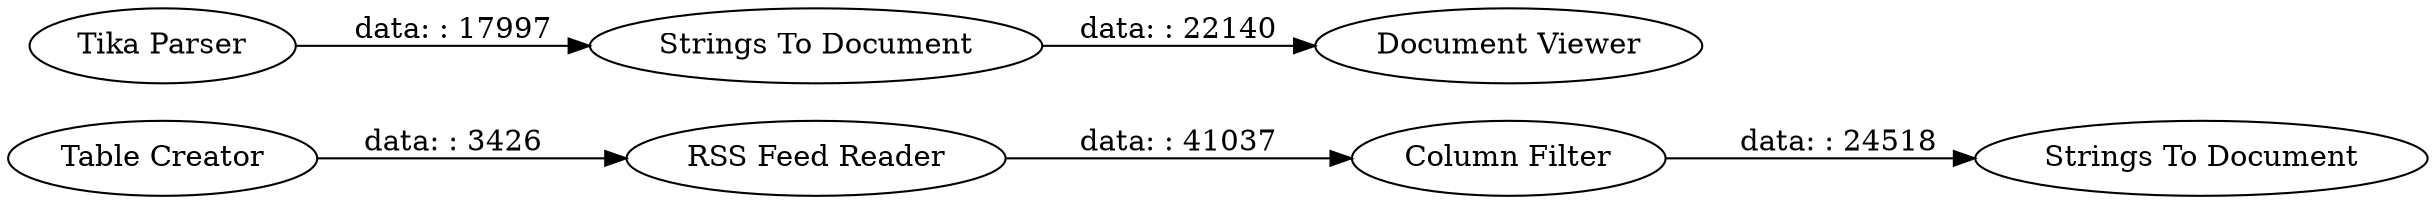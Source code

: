 digraph {
	"6563160069784522449_60" [label="Column Filter"]
	"6563160069784522449_42" [label="Table Creator"]
	"6563160069784522449_63" [label="Strings To Document"]
	"6563160069784522449_61" [label="Strings To Document"]
	"6563160069784522449_64" [label="Document Viewer"]
	"6563160069784522449_53" [label="RSS Feed Reader"]
	"6563160069784522449_62" [label="Tika Parser"]
	"6563160069784522449_53" -> "6563160069784522449_60" [label="data: : 41037"]
	"6563160069784522449_62" -> "6563160069784522449_63" [label="data: : 17997"]
	"6563160069784522449_60" -> "6563160069784522449_61" [label="data: : 24518"]
	"6563160069784522449_63" -> "6563160069784522449_64" [label="data: : 22140"]
	"6563160069784522449_42" -> "6563160069784522449_53" [label="data: : 3426"]
	rankdir=LR
}
